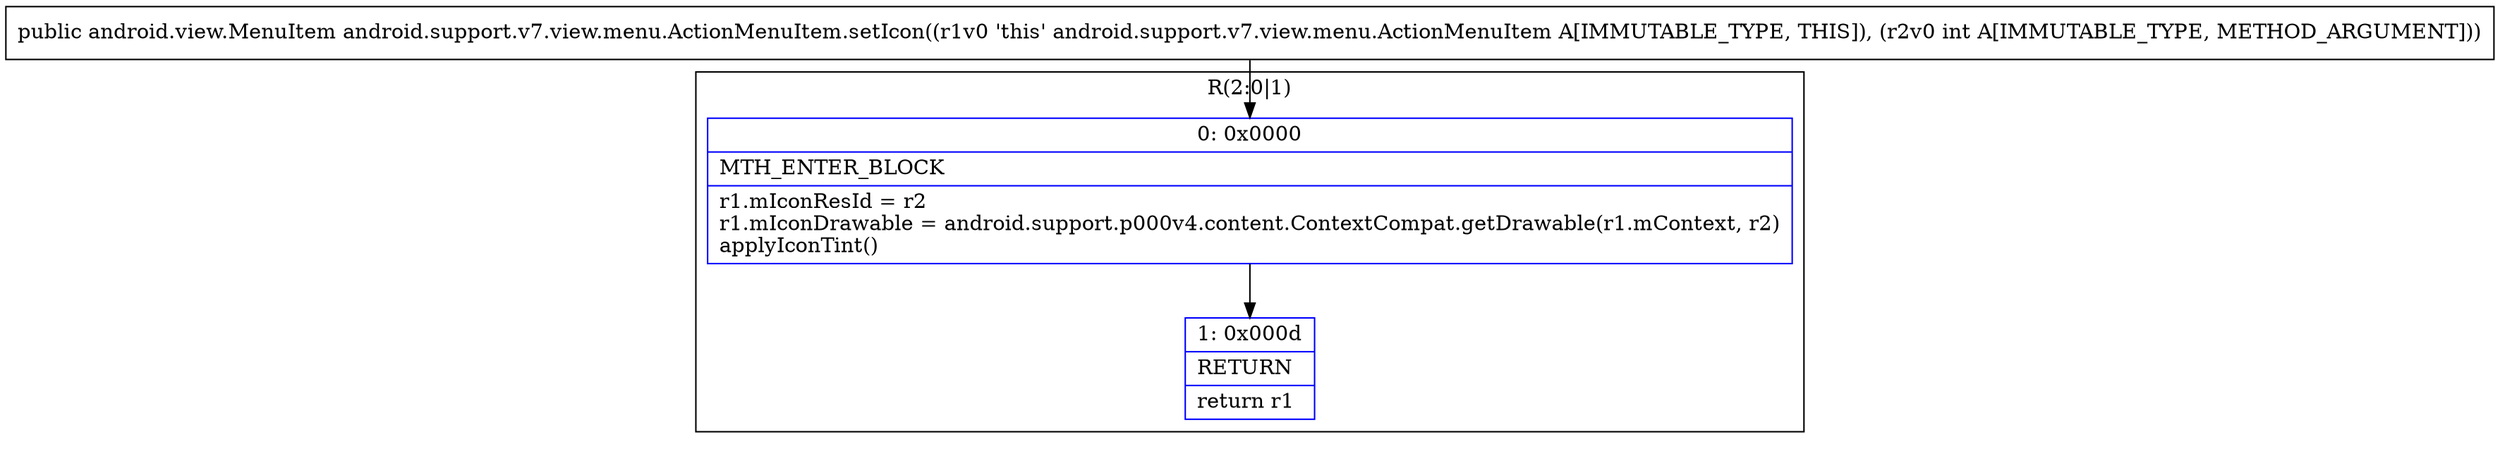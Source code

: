 digraph "CFG forandroid.support.v7.view.menu.ActionMenuItem.setIcon(I)Landroid\/view\/MenuItem;" {
subgraph cluster_Region_663281202 {
label = "R(2:0|1)";
node [shape=record,color=blue];
Node_0 [shape=record,label="{0\:\ 0x0000|MTH_ENTER_BLOCK\l|r1.mIconResId = r2\lr1.mIconDrawable = android.support.p000v4.content.ContextCompat.getDrawable(r1.mContext, r2)\lapplyIconTint()\l}"];
Node_1 [shape=record,label="{1\:\ 0x000d|RETURN\l|return r1\l}"];
}
MethodNode[shape=record,label="{public android.view.MenuItem android.support.v7.view.menu.ActionMenuItem.setIcon((r1v0 'this' android.support.v7.view.menu.ActionMenuItem A[IMMUTABLE_TYPE, THIS]), (r2v0 int A[IMMUTABLE_TYPE, METHOD_ARGUMENT])) }"];
MethodNode -> Node_0;
Node_0 -> Node_1;
}

